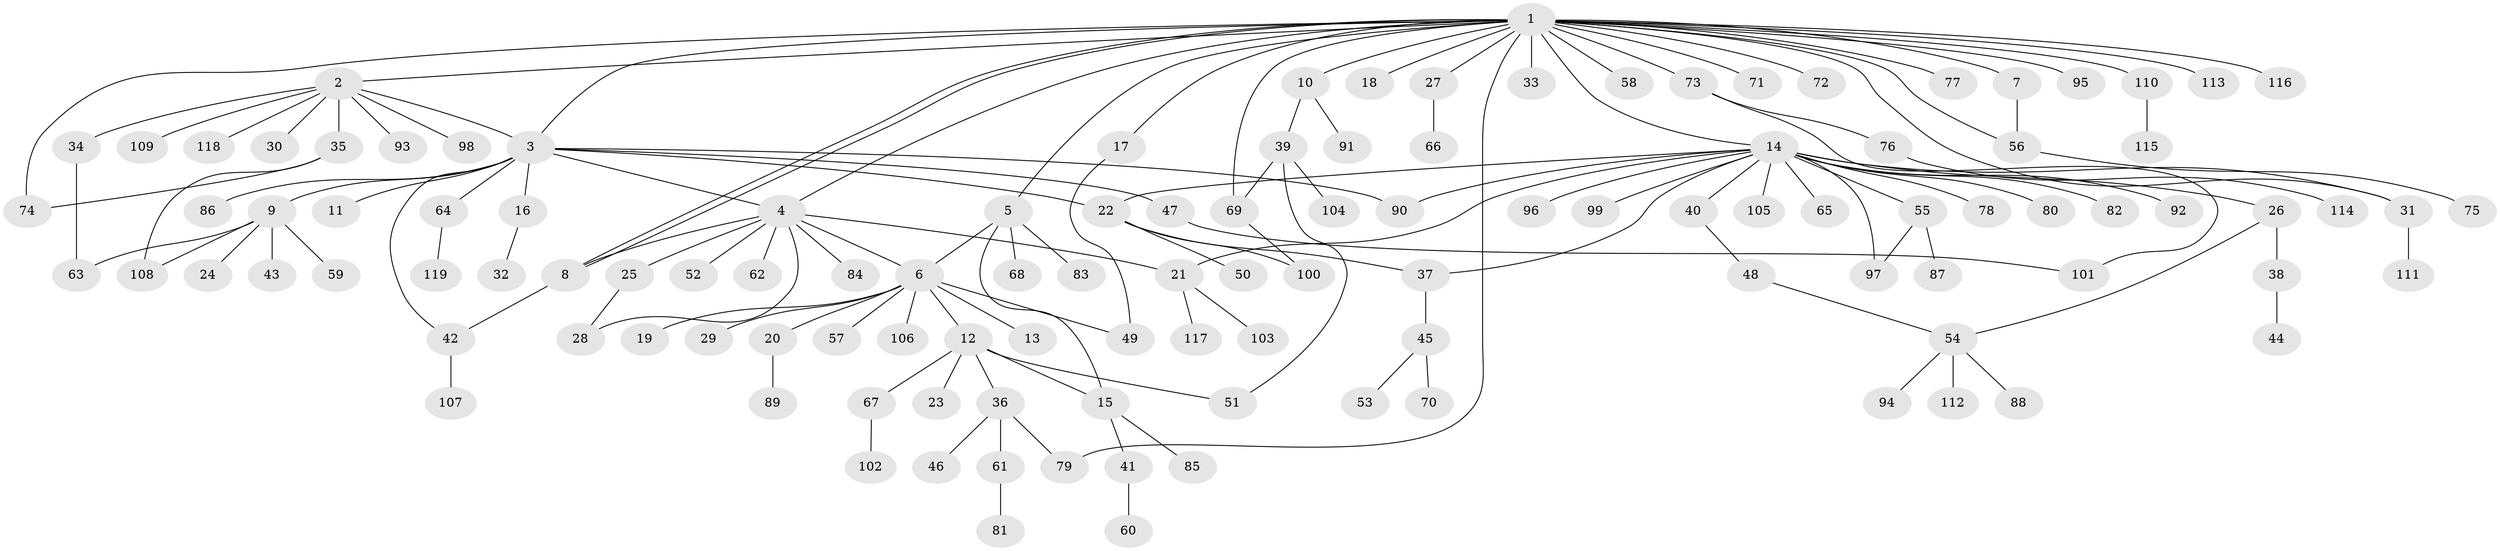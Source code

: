 // coarse degree distribution, {33: 0.010869565217391304, 7: 0.010869565217391304, 11: 0.010869565217391304, 4: 0.05434782608695652, 10: 0.010869565217391304, 2: 0.18478260869565216, 5: 0.021739130434782608, 1: 0.6304347826086957, 8: 0.010869565217391304, 16: 0.010869565217391304, 6: 0.010869565217391304, 3: 0.03260869565217391}
// Generated by graph-tools (version 1.1) at 2025/23/03/03/25 07:23:50]
// undirected, 119 vertices, 143 edges
graph export_dot {
graph [start="1"]
  node [color=gray90,style=filled];
  1;
  2;
  3;
  4;
  5;
  6;
  7;
  8;
  9;
  10;
  11;
  12;
  13;
  14;
  15;
  16;
  17;
  18;
  19;
  20;
  21;
  22;
  23;
  24;
  25;
  26;
  27;
  28;
  29;
  30;
  31;
  32;
  33;
  34;
  35;
  36;
  37;
  38;
  39;
  40;
  41;
  42;
  43;
  44;
  45;
  46;
  47;
  48;
  49;
  50;
  51;
  52;
  53;
  54;
  55;
  56;
  57;
  58;
  59;
  60;
  61;
  62;
  63;
  64;
  65;
  66;
  67;
  68;
  69;
  70;
  71;
  72;
  73;
  74;
  75;
  76;
  77;
  78;
  79;
  80;
  81;
  82;
  83;
  84;
  85;
  86;
  87;
  88;
  89;
  90;
  91;
  92;
  93;
  94;
  95;
  96;
  97;
  98;
  99;
  100;
  101;
  102;
  103;
  104;
  105;
  106;
  107;
  108;
  109;
  110;
  111;
  112;
  113;
  114;
  115;
  116;
  117;
  118;
  119;
  1 -- 2;
  1 -- 3;
  1 -- 4;
  1 -- 5;
  1 -- 7;
  1 -- 8;
  1 -- 8;
  1 -- 10;
  1 -- 14;
  1 -- 17;
  1 -- 18;
  1 -- 27;
  1 -- 31;
  1 -- 33;
  1 -- 56;
  1 -- 58;
  1 -- 69;
  1 -- 71;
  1 -- 72;
  1 -- 73;
  1 -- 74;
  1 -- 77;
  1 -- 79;
  1 -- 95;
  1 -- 110;
  1 -- 113;
  1 -- 116;
  2 -- 3;
  2 -- 30;
  2 -- 34;
  2 -- 35;
  2 -- 93;
  2 -- 98;
  2 -- 109;
  2 -- 118;
  3 -- 4;
  3 -- 9;
  3 -- 11;
  3 -- 16;
  3 -- 22;
  3 -- 42;
  3 -- 47;
  3 -- 64;
  3 -- 86;
  3 -- 90;
  4 -- 6;
  4 -- 8;
  4 -- 21;
  4 -- 25;
  4 -- 28;
  4 -- 52;
  4 -- 62;
  4 -- 84;
  5 -- 6;
  5 -- 15;
  5 -- 68;
  5 -- 83;
  6 -- 12;
  6 -- 13;
  6 -- 19;
  6 -- 20;
  6 -- 29;
  6 -- 49;
  6 -- 57;
  6 -- 106;
  7 -- 56;
  8 -- 42;
  9 -- 24;
  9 -- 43;
  9 -- 59;
  9 -- 63;
  9 -- 108;
  10 -- 39;
  10 -- 91;
  12 -- 15;
  12 -- 23;
  12 -- 36;
  12 -- 51;
  12 -- 67;
  14 -- 21;
  14 -- 22;
  14 -- 26;
  14 -- 31;
  14 -- 37;
  14 -- 40;
  14 -- 55;
  14 -- 65;
  14 -- 78;
  14 -- 80;
  14 -- 82;
  14 -- 90;
  14 -- 92;
  14 -- 96;
  14 -- 97;
  14 -- 99;
  14 -- 105;
  15 -- 41;
  15 -- 85;
  16 -- 32;
  17 -- 49;
  20 -- 89;
  21 -- 103;
  21 -- 117;
  22 -- 37;
  22 -- 50;
  22 -- 100;
  25 -- 28;
  26 -- 38;
  26 -- 54;
  27 -- 66;
  31 -- 111;
  34 -- 63;
  35 -- 74;
  35 -- 108;
  36 -- 46;
  36 -- 61;
  36 -- 79;
  37 -- 45;
  38 -- 44;
  39 -- 51;
  39 -- 69;
  39 -- 104;
  40 -- 48;
  41 -- 60;
  42 -- 107;
  45 -- 53;
  45 -- 70;
  47 -- 101;
  48 -- 54;
  54 -- 88;
  54 -- 94;
  54 -- 112;
  55 -- 87;
  55 -- 97;
  56 -- 75;
  61 -- 81;
  64 -- 119;
  67 -- 102;
  69 -- 100;
  73 -- 76;
  73 -- 101;
  76 -- 114;
  110 -- 115;
}
